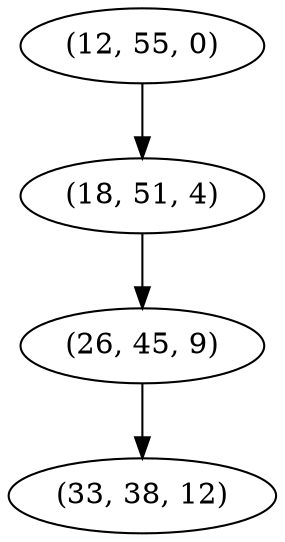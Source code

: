 digraph tree {
    "(12, 55, 0)";
    "(18, 51, 4)";
    "(26, 45, 9)";
    "(33, 38, 12)";
    "(12, 55, 0)" -> "(18, 51, 4)";
    "(18, 51, 4)" -> "(26, 45, 9)";
    "(26, 45, 9)" -> "(33, 38, 12)";
}
